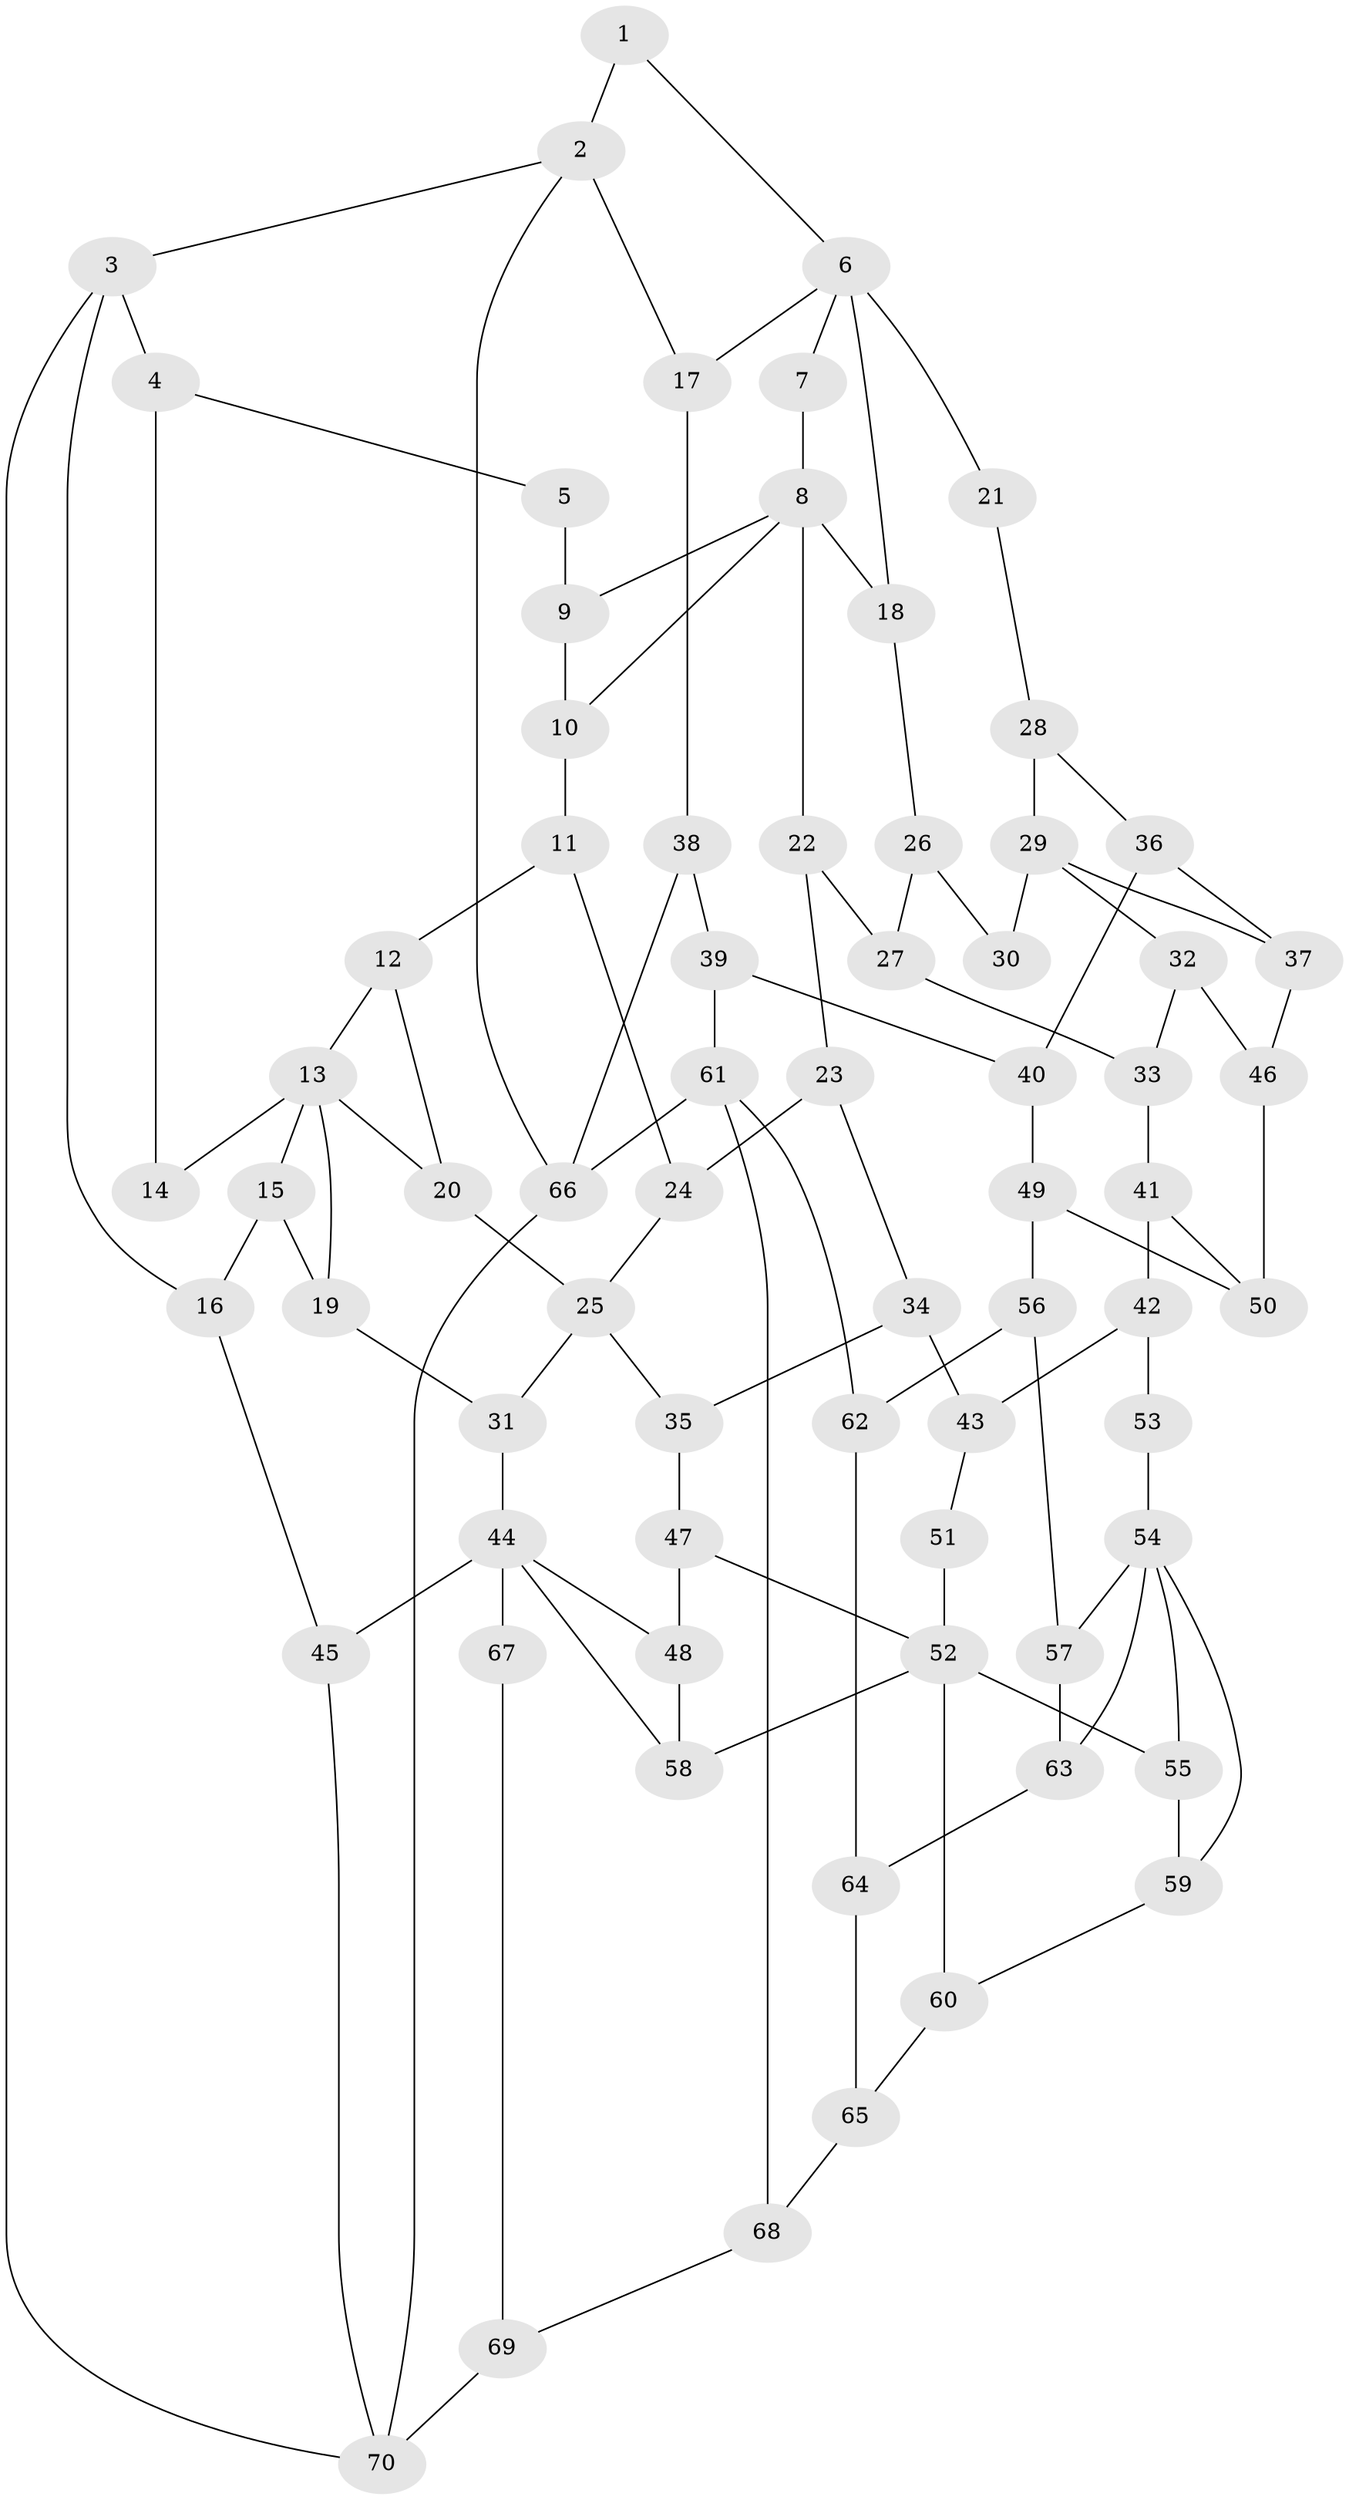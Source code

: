 // original degree distribution, {3: 0.02, 5: 0.48, 6: 0.24, 4: 0.26}
// Generated by graph-tools (version 1.1) at 2025/54/03/04/25 22:54:30]
// undirected, 70 vertices, 110 edges
graph export_dot {
  node [color=gray90,style=filled];
  1;
  2;
  3;
  4;
  5;
  6;
  7;
  8;
  9;
  10;
  11;
  12;
  13;
  14;
  15;
  16;
  17;
  18;
  19;
  20;
  21;
  22;
  23;
  24;
  25;
  26;
  27;
  28;
  29;
  30;
  31;
  32;
  33;
  34;
  35;
  36;
  37;
  38;
  39;
  40;
  41;
  42;
  43;
  44;
  45;
  46;
  47;
  48;
  49;
  50;
  51;
  52;
  53;
  54;
  55;
  56;
  57;
  58;
  59;
  60;
  61;
  62;
  63;
  64;
  65;
  66;
  67;
  68;
  69;
  70;
  1 -- 2 [weight=1.0];
  1 -- 6 [weight=1.0];
  2 -- 3 [weight=1.0];
  2 -- 17 [weight=1.0];
  2 -- 66 [weight=1.0];
  3 -- 4 [weight=1.0];
  3 -- 16 [weight=1.0];
  3 -- 70 [weight=1.0];
  4 -- 5 [weight=1.0];
  4 -- 14 [weight=1.0];
  5 -- 9 [weight=1.0];
  6 -- 7 [weight=1.0];
  6 -- 17 [weight=1.0];
  6 -- 18 [weight=1.0];
  6 -- 21 [weight=2.0];
  7 -- 8 [weight=2.0];
  8 -- 9 [weight=1.0];
  8 -- 10 [weight=1.0];
  8 -- 18 [weight=1.0];
  8 -- 22 [weight=1.0];
  9 -- 10 [weight=1.0];
  10 -- 11 [weight=1.0];
  11 -- 12 [weight=1.0];
  11 -- 24 [weight=1.0];
  12 -- 13 [weight=1.0];
  12 -- 20 [weight=1.0];
  13 -- 14 [weight=2.0];
  13 -- 15 [weight=1.0];
  13 -- 19 [weight=1.0];
  13 -- 20 [weight=1.0];
  15 -- 16 [weight=1.0];
  15 -- 19 [weight=1.0];
  16 -- 45 [weight=1.0];
  17 -- 38 [weight=1.0];
  18 -- 26 [weight=1.0];
  19 -- 31 [weight=1.0];
  20 -- 25 [weight=1.0];
  21 -- 28 [weight=2.0];
  22 -- 23 [weight=1.0];
  22 -- 27 [weight=1.0];
  23 -- 24 [weight=1.0];
  23 -- 34 [weight=1.0];
  24 -- 25 [weight=1.0];
  25 -- 31 [weight=1.0];
  25 -- 35 [weight=1.0];
  26 -- 27 [weight=1.0];
  26 -- 30 [weight=1.0];
  27 -- 33 [weight=1.0];
  28 -- 29 [weight=2.0];
  28 -- 36 [weight=1.0];
  29 -- 30 [weight=2.0];
  29 -- 32 [weight=1.0];
  29 -- 37 [weight=1.0];
  31 -- 44 [weight=1.0];
  32 -- 33 [weight=1.0];
  32 -- 46 [weight=1.0];
  33 -- 41 [weight=1.0];
  34 -- 35 [weight=1.0];
  34 -- 43 [weight=1.0];
  35 -- 47 [weight=1.0];
  36 -- 37 [weight=1.0];
  36 -- 40 [weight=1.0];
  37 -- 46 [weight=1.0];
  38 -- 39 [weight=1.0];
  38 -- 66 [weight=1.0];
  39 -- 40 [weight=1.0];
  39 -- 61 [weight=1.0];
  40 -- 49 [weight=1.0];
  41 -- 42 [weight=1.0];
  41 -- 50 [weight=1.0];
  42 -- 43 [weight=1.0];
  42 -- 53 [weight=1.0];
  43 -- 51 [weight=1.0];
  44 -- 45 [weight=1.0];
  44 -- 48 [weight=1.0];
  44 -- 58 [weight=1.0];
  44 -- 67 [weight=2.0];
  45 -- 70 [weight=1.0];
  46 -- 50 [weight=1.0];
  47 -- 48 [weight=1.0];
  47 -- 52 [weight=1.0];
  48 -- 58 [weight=1.0];
  49 -- 50 [weight=1.0];
  49 -- 56 [weight=1.0];
  51 -- 52 [weight=2.0];
  52 -- 55 [weight=1.0];
  52 -- 58 [weight=1.0];
  52 -- 60 [weight=1.0];
  53 -- 54 [weight=2.0];
  54 -- 55 [weight=1.0];
  54 -- 57 [weight=1.0];
  54 -- 59 [weight=1.0];
  54 -- 63 [weight=1.0];
  55 -- 59 [weight=1.0];
  56 -- 57 [weight=1.0];
  56 -- 62 [weight=1.0];
  57 -- 63 [weight=1.0];
  59 -- 60 [weight=1.0];
  60 -- 65 [weight=1.0];
  61 -- 62 [weight=1.0];
  61 -- 66 [weight=1.0];
  61 -- 68 [weight=1.0];
  62 -- 64 [weight=1.0];
  63 -- 64 [weight=1.0];
  64 -- 65 [weight=1.0];
  65 -- 68 [weight=1.0];
  66 -- 70 [weight=1.0];
  67 -- 69 [weight=1.0];
  68 -- 69 [weight=1.0];
  69 -- 70 [weight=1.0];
}
